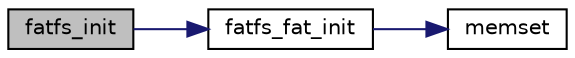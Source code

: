 digraph "fatfs_init"
{
 // LATEX_PDF_SIZE
  edge [fontname="Helvetica",fontsize="10",labelfontname="Helvetica",labelfontsize="10"];
  node [fontname="Helvetica",fontsize="10",shape=record];
  rankdir="LR";
  Node1 [label="fatfs_init",height=0.2,width=0.4,color="black", fillcolor="grey75", style="filled", fontcolor="black",tooltip=" "];
  Node1 -> Node2 [color="midnightblue",fontsize="10",style="solid",fontname="Helvetica"];
  Node2 [label="fatfs_fat_init",height=0.2,width=0.4,color="black", fillcolor="white", style="filled",URL="$fat__table_8c.html#acee4d83639e6fa1a228aec05618140e6",tooltip=" "];
  Node2 -> Node3 [color="midnightblue",fontsize="10",style="solid",fontname="Helvetica"];
  Node3 [label="memset",height=0.2,width=0.4,color="black", fillcolor="white", style="filled",URL="$string_8h.html#ace4b911463887af5e748326323e99a23",tooltip=" "];
}
